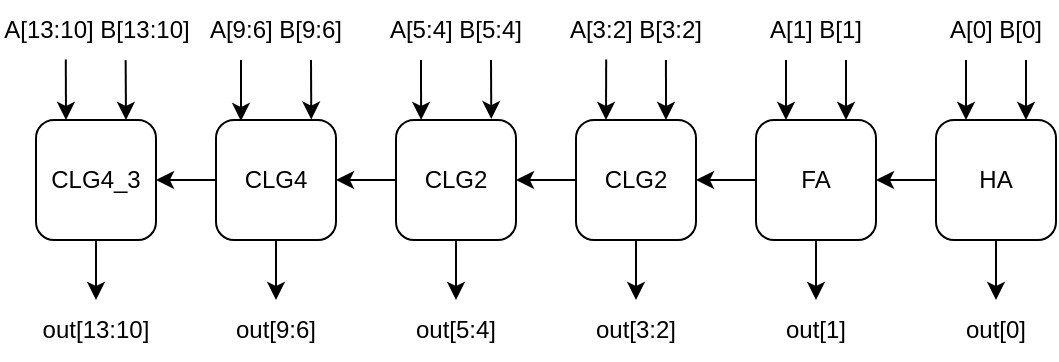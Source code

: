 <mxfile version="21.6.9" type="device">
  <diagram name="페이지-1" id="Do3YkAR-vagwlhZgK75V">
    <mxGraphModel dx="842" dy="440" grid="0" gridSize="10" guides="1" tooltips="1" connect="1" arrows="1" fold="1" page="0" pageScale="1" pageWidth="827" pageHeight="1169" math="0" shadow="0">
      <root>
        <mxCell id="0" />
        <mxCell id="1" parent="0" />
        <mxCell id="Fzpn6xG40_pzFE--JXgi-27" style="edgeStyle=orthogonalEdgeStyle;rounded=0;orthogonalLoop=1;jettySize=auto;html=1;" edge="1" parent="1" source="Fzpn6xG40_pzFE--JXgi-1">
          <mxGeometry relative="1" as="geometry">
            <mxPoint x="670" y="340" as="targetPoint" />
          </mxGeometry>
        </mxCell>
        <mxCell id="Fzpn6xG40_pzFE--JXgi-33" style="edgeStyle=orthogonalEdgeStyle;rounded=0;orthogonalLoop=1;jettySize=auto;html=1;entryX=1;entryY=0.5;entryDx=0;entryDy=0;" edge="1" parent="1" source="Fzpn6xG40_pzFE--JXgi-1" target="Fzpn6xG40_pzFE--JXgi-2">
          <mxGeometry relative="1" as="geometry" />
        </mxCell>
        <mxCell id="Fzpn6xG40_pzFE--JXgi-1" value="HA" style="rounded=1;whiteSpace=wrap;html=1;" vertex="1" parent="1">
          <mxGeometry x="640" y="250" width="60" height="60" as="geometry" />
        </mxCell>
        <mxCell id="Fzpn6xG40_pzFE--JXgi-28" style="edgeStyle=orthogonalEdgeStyle;rounded=0;orthogonalLoop=1;jettySize=auto;html=1;" edge="1" parent="1" source="Fzpn6xG40_pzFE--JXgi-2">
          <mxGeometry relative="1" as="geometry">
            <mxPoint x="580" y="340" as="targetPoint" />
          </mxGeometry>
        </mxCell>
        <mxCell id="Fzpn6xG40_pzFE--JXgi-34" style="edgeStyle=orthogonalEdgeStyle;rounded=0;orthogonalLoop=1;jettySize=auto;html=1;entryX=1;entryY=0.5;entryDx=0;entryDy=0;" edge="1" parent="1" source="Fzpn6xG40_pzFE--JXgi-2" target="Fzpn6xG40_pzFE--JXgi-3">
          <mxGeometry relative="1" as="geometry" />
        </mxCell>
        <mxCell id="Fzpn6xG40_pzFE--JXgi-2" value="FA" style="rounded=1;whiteSpace=wrap;html=1;" vertex="1" parent="1">
          <mxGeometry x="550" y="250" width="60" height="60" as="geometry" />
        </mxCell>
        <mxCell id="Fzpn6xG40_pzFE--JXgi-29" style="edgeStyle=orthogonalEdgeStyle;rounded=0;orthogonalLoop=1;jettySize=auto;html=1;" edge="1" parent="1" source="Fzpn6xG40_pzFE--JXgi-3">
          <mxGeometry relative="1" as="geometry">
            <mxPoint x="490" y="340" as="targetPoint" />
          </mxGeometry>
        </mxCell>
        <mxCell id="Fzpn6xG40_pzFE--JXgi-35" style="edgeStyle=orthogonalEdgeStyle;rounded=0;orthogonalLoop=1;jettySize=auto;html=1;entryX=1;entryY=0.5;entryDx=0;entryDy=0;" edge="1" parent="1" source="Fzpn6xG40_pzFE--JXgi-3" target="Fzpn6xG40_pzFE--JXgi-4">
          <mxGeometry relative="1" as="geometry" />
        </mxCell>
        <mxCell id="Fzpn6xG40_pzFE--JXgi-3" value="CLG2" style="rounded=1;whiteSpace=wrap;html=1;" vertex="1" parent="1">
          <mxGeometry x="460" y="250" width="60" height="60" as="geometry" />
        </mxCell>
        <mxCell id="Fzpn6xG40_pzFE--JXgi-30" style="edgeStyle=orthogonalEdgeStyle;rounded=0;orthogonalLoop=1;jettySize=auto;html=1;" edge="1" parent="1" source="Fzpn6xG40_pzFE--JXgi-4">
          <mxGeometry relative="1" as="geometry">
            <mxPoint x="400.0" y="340" as="targetPoint" />
          </mxGeometry>
        </mxCell>
        <mxCell id="Fzpn6xG40_pzFE--JXgi-36" style="edgeStyle=orthogonalEdgeStyle;rounded=0;orthogonalLoop=1;jettySize=auto;html=1;entryX=1;entryY=0.5;entryDx=0;entryDy=0;" edge="1" parent="1" source="Fzpn6xG40_pzFE--JXgi-4" target="Fzpn6xG40_pzFE--JXgi-5">
          <mxGeometry relative="1" as="geometry" />
        </mxCell>
        <mxCell id="Fzpn6xG40_pzFE--JXgi-4" value="CLG2" style="rounded=1;whiteSpace=wrap;html=1;" vertex="1" parent="1">
          <mxGeometry x="370" y="250" width="60" height="60" as="geometry" />
        </mxCell>
        <mxCell id="Fzpn6xG40_pzFE--JXgi-31" style="edgeStyle=orthogonalEdgeStyle;rounded=0;orthogonalLoop=1;jettySize=auto;html=1;" edge="1" parent="1" source="Fzpn6xG40_pzFE--JXgi-5">
          <mxGeometry relative="1" as="geometry">
            <mxPoint x="310" y="340" as="targetPoint" />
          </mxGeometry>
        </mxCell>
        <mxCell id="Fzpn6xG40_pzFE--JXgi-38" style="edgeStyle=orthogonalEdgeStyle;rounded=0;orthogonalLoop=1;jettySize=auto;html=1;entryX=1;entryY=0.5;entryDx=0;entryDy=0;" edge="1" parent="1" source="Fzpn6xG40_pzFE--JXgi-5" target="Fzpn6xG40_pzFE--JXgi-6">
          <mxGeometry relative="1" as="geometry" />
        </mxCell>
        <mxCell id="Fzpn6xG40_pzFE--JXgi-5" value="CLG4" style="rounded=1;whiteSpace=wrap;html=1;" vertex="1" parent="1">
          <mxGeometry x="280" y="250" width="60" height="60" as="geometry" />
        </mxCell>
        <mxCell id="Fzpn6xG40_pzFE--JXgi-32" style="edgeStyle=orthogonalEdgeStyle;rounded=0;orthogonalLoop=1;jettySize=auto;html=1;" edge="1" parent="1" source="Fzpn6xG40_pzFE--JXgi-6">
          <mxGeometry relative="1" as="geometry">
            <mxPoint x="220" y="340" as="targetPoint" />
          </mxGeometry>
        </mxCell>
        <mxCell id="Fzpn6xG40_pzFE--JXgi-6" value="CLG4_3" style="rounded=1;whiteSpace=wrap;html=1;" vertex="1" parent="1">
          <mxGeometry x="190" y="250" width="60" height="60" as="geometry" />
        </mxCell>
        <mxCell id="Fzpn6xG40_pzFE--JXgi-13" style="edgeStyle=orthogonalEdgeStyle;rounded=0;orthogonalLoop=1;jettySize=auto;html=1;exitX=0.25;exitY=1;exitDx=0;exitDy=0;entryX=0.25;entryY=0;entryDx=0;entryDy=0;" edge="1" parent="1" source="Fzpn6xG40_pzFE--JXgi-7" target="Fzpn6xG40_pzFE--JXgi-1">
          <mxGeometry relative="1" as="geometry" />
        </mxCell>
        <mxCell id="Fzpn6xG40_pzFE--JXgi-14" style="edgeStyle=orthogonalEdgeStyle;rounded=0;orthogonalLoop=1;jettySize=auto;html=1;exitX=0.75;exitY=1;exitDx=0;exitDy=0;entryX=0.75;entryY=0;entryDx=0;entryDy=0;" edge="1" parent="1" source="Fzpn6xG40_pzFE--JXgi-7" target="Fzpn6xG40_pzFE--JXgi-1">
          <mxGeometry relative="1" as="geometry" />
        </mxCell>
        <mxCell id="Fzpn6xG40_pzFE--JXgi-7" value="A[0] B[0]" style="text;html=1;strokeColor=none;fillColor=none;align=center;verticalAlign=middle;whiteSpace=wrap;rounded=0;" vertex="1" parent="1">
          <mxGeometry x="640" y="190" width="60" height="30" as="geometry" />
        </mxCell>
        <mxCell id="Fzpn6xG40_pzFE--JXgi-15" style="edgeStyle=orthogonalEdgeStyle;rounded=0;orthogonalLoop=1;jettySize=auto;html=1;exitX=0.25;exitY=1;exitDx=0;exitDy=0;entryX=0.25;entryY=0;entryDx=0;entryDy=0;" edge="1" parent="1" source="Fzpn6xG40_pzFE--JXgi-8" target="Fzpn6xG40_pzFE--JXgi-2">
          <mxGeometry relative="1" as="geometry" />
        </mxCell>
        <mxCell id="Fzpn6xG40_pzFE--JXgi-16" style="edgeStyle=orthogonalEdgeStyle;rounded=0;orthogonalLoop=1;jettySize=auto;html=1;exitX=0.75;exitY=1;exitDx=0;exitDy=0;entryX=0.75;entryY=0;entryDx=0;entryDy=0;" edge="1" parent="1" source="Fzpn6xG40_pzFE--JXgi-8" target="Fzpn6xG40_pzFE--JXgi-2">
          <mxGeometry relative="1" as="geometry" />
        </mxCell>
        <mxCell id="Fzpn6xG40_pzFE--JXgi-8" value="A[1] B[1]" style="text;html=1;strokeColor=none;fillColor=none;align=center;verticalAlign=middle;whiteSpace=wrap;rounded=0;" vertex="1" parent="1">
          <mxGeometry x="550" y="190" width="60" height="30" as="geometry" />
        </mxCell>
        <mxCell id="Fzpn6xG40_pzFE--JXgi-17" style="edgeStyle=orthogonalEdgeStyle;rounded=0;orthogonalLoop=1;jettySize=auto;html=1;exitX=0.287;exitY=0.991;exitDx=0;exitDy=0;entryX=0.25;entryY=0;entryDx=0;entryDy=0;exitPerimeter=0;" edge="1" parent="1" source="Fzpn6xG40_pzFE--JXgi-9" target="Fzpn6xG40_pzFE--JXgi-3">
          <mxGeometry relative="1" as="geometry" />
        </mxCell>
        <mxCell id="Fzpn6xG40_pzFE--JXgi-18" style="edgeStyle=orthogonalEdgeStyle;rounded=0;orthogonalLoop=1;jettySize=auto;html=1;exitX=0.714;exitY=1;exitDx=0;exitDy=0;entryX=0.75;entryY=0;entryDx=0;entryDy=0;exitPerimeter=0;" edge="1" parent="1" source="Fzpn6xG40_pzFE--JXgi-9" target="Fzpn6xG40_pzFE--JXgi-3">
          <mxGeometry relative="1" as="geometry" />
        </mxCell>
        <mxCell id="Fzpn6xG40_pzFE--JXgi-9" value="A[3:2] B[3:2]" style="text;html=1;strokeColor=none;fillColor=none;align=center;verticalAlign=middle;whiteSpace=wrap;rounded=0;" vertex="1" parent="1">
          <mxGeometry x="455" y="190" width="70" height="30" as="geometry" />
        </mxCell>
        <mxCell id="Fzpn6xG40_pzFE--JXgi-19" style="edgeStyle=orthogonalEdgeStyle;rounded=0;orthogonalLoop=1;jettySize=auto;html=1;exitX=0.75;exitY=1;exitDx=0;exitDy=0;entryX=0.794;entryY=-0.008;entryDx=0;entryDy=0;entryPerimeter=0;" edge="1" parent="1" source="Fzpn6xG40_pzFE--JXgi-10" target="Fzpn6xG40_pzFE--JXgi-4">
          <mxGeometry relative="1" as="geometry" />
        </mxCell>
        <mxCell id="Fzpn6xG40_pzFE--JXgi-20" style="edgeStyle=orthogonalEdgeStyle;rounded=0;orthogonalLoop=1;jettySize=auto;html=1;exitX=0.25;exitY=1;exitDx=0;exitDy=0;entryX=0.209;entryY=-0.001;entryDx=0;entryDy=0;entryPerimeter=0;" edge="1" parent="1" source="Fzpn6xG40_pzFE--JXgi-10" target="Fzpn6xG40_pzFE--JXgi-4">
          <mxGeometry relative="1" as="geometry" />
        </mxCell>
        <mxCell id="Fzpn6xG40_pzFE--JXgi-10" value="A[5:4] B[5:4]" style="text;html=1;strokeColor=none;fillColor=none;align=center;verticalAlign=middle;whiteSpace=wrap;rounded=0;" vertex="1" parent="1">
          <mxGeometry x="365" y="190" width="70" height="30" as="geometry" />
        </mxCell>
        <mxCell id="Fzpn6xG40_pzFE--JXgi-21" style="edgeStyle=orthogonalEdgeStyle;rounded=0;orthogonalLoop=1;jettySize=auto;html=1;exitX=0.75;exitY=1;exitDx=0;exitDy=0;entryX=0.794;entryY=-0.004;entryDx=0;entryDy=0;entryPerimeter=0;" edge="1" parent="1" source="Fzpn6xG40_pzFE--JXgi-11" target="Fzpn6xG40_pzFE--JXgi-5">
          <mxGeometry relative="1" as="geometry" />
        </mxCell>
        <mxCell id="Fzpn6xG40_pzFE--JXgi-22" style="edgeStyle=orthogonalEdgeStyle;rounded=0;orthogonalLoop=1;jettySize=auto;html=1;exitX=0.25;exitY=1;exitDx=0;exitDy=0;entryX=0.208;entryY=0.008;entryDx=0;entryDy=0;entryPerimeter=0;" edge="1" parent="1" source="Fzpn6xG40_pzFE--JXgi-11" target="Fzpn6xG40_pzFE--JXgi-5">
          <mxGeometry relative="1" as="geometry" />
        </mxCell>
        <mxCell id="Fzpn6xG40_pzFE--JXgi-11" value="A[9:6] B[9:6]" style="text;html=1;strokeColor=none;fillColor=none;align=center;verticalAlign=middle;whiteSpace=wrap;rounded=0;" vertex="1" parent="1">
          <mxGeometry x="275" y="190" width="70" height="30" as="geometry" />
        </mxCell>
        <mxCell id="Fzpn6xG40_pzFE--JXgi-25" style="edgeStyle=orthogonalEdgeStyle;rounded=0;orthogonalLoop=1;jettySize=auto;html=1;exitX=0.656;exitY=1.002;exitDx=0;exitDy=0;entryX=0.75;entryY=0;entryDx=0;entryDy=0;exitPerimeter=0;" edge="1" parent="1" source="Fzpn6xG40_pzFE--JXgi-12" target="Fzpn6xG40_pzFE--JXgi-6">
          <mxGeometry relative="1" as="geometry" />
        </mxCell>
        <mxCell id="Fzpn6xG40_pzFE--JXgi-26" style="edgeStyle=orthogonalEdgeStyle;rounded=0;orthogonalLoop=1;jettySize=auto;html=1;exitX=0.341;exitY=0.99;exitDx=0;exitDy=0;entryX=0.25;entryY=0;entryDx=0;entryDy=0;exitPerimeter=0;" edge="1" parent="1" source="Fzpn6xG40_pzFE--JXgi-12" target="Fzpn6xG40_pzFE--JXgi-6">
          <mxGeometry relative="1" as="geometry" />
        </mxCell>
        <mxCell id="Fzpn6xG40_pzFE--JXgi-12" value="A[13:10] B[13:10]" style="text;html=1;strokeColor=none;fillColor=none;align=center;verticalAlign=middle;whiteSpace=wrap;rounded=0;" vertex="1" parent="1">
          <mxGeometry x="172.5" y="190" width="95" height="30" as="geometry" />
        </mxCell>
        <mxCell id="Fzpn6xG40_pzFE--JXgi-39" value="out[0]" style="text;html=1;strokeColor=none;fillColor=none;align=center;verticalAlign=middle;whiteSpace=wrap;rounded=0;" vertex="1" parent="1">
          <mxGeometry x="640" y="340" width="60" height="30" as="geometry" />
        </mxCell>
        <mxCell id="Fzpn6xG40_pzFE--JXgi-40" value="out[1]" style="text;html=1;strokeColor=none;fillColor=none;align=center;verticalAlign=middle;whiteSpace=wrap;rounded=0;" vertex="1" parent="1">
          <mxGeometry x="550" y="340" width="60" height="30" as="geometry" />
        </mxCell>
        <mxCell id="Fzpn6xG40_pzFE--JXgi-41" value="out[3:2]" style="text;html=1;strokeColor=none;fillColor=none;align=center;verticalAlign=middle;whiteSpace=wrap;rounded=0;" vertex="1" parent="1">
          <mxGeometry x="460" y="340" width="60" height="30" as="geometry" />
        </mxCell>
        <mxCell id="Fzpn6xG40_pzFE--JXgi-42" value="out[5:4]" style="text;html=1;strokeColor=none;fillColor=none;align=center;verticalAlign=middle;whiteSpace=wrap;rounded=0;" vertex="1" parent="1">
          <mxGeometry x="370" y="340" width="60" height="30" as="geometry" />
        </mxCell>
        <mxCell id="Fzpn6xG40_pzFE--JXgi-43" value="out[9:6]" style="text;html=1;strokeColor=none;fillColor=none;align=center;verticalAlign=middle;whiteSpace=wrap;rounded=0;" vertex="1" parent="1">
          <mxGeometry x="280" y="340" width="60" height="30" as="geometry" />
        </mxCell>
        <mxCell id="Fzpn6xG40_pzFE--JXgi-44" value="out[13:10]" style="text;html=1;strokeColor=none;fillColor=none;align=center;verticalAlign=middle;whiteSpace=wrap;rounded=0;" vertex="1" parent="1">
          <mxGeometry x="190" y="340" width="60" height="30" as="geometry" />
        </mxCell>
      </root>
    </mxGraphModel>
  </diagram>
</mxfile>
